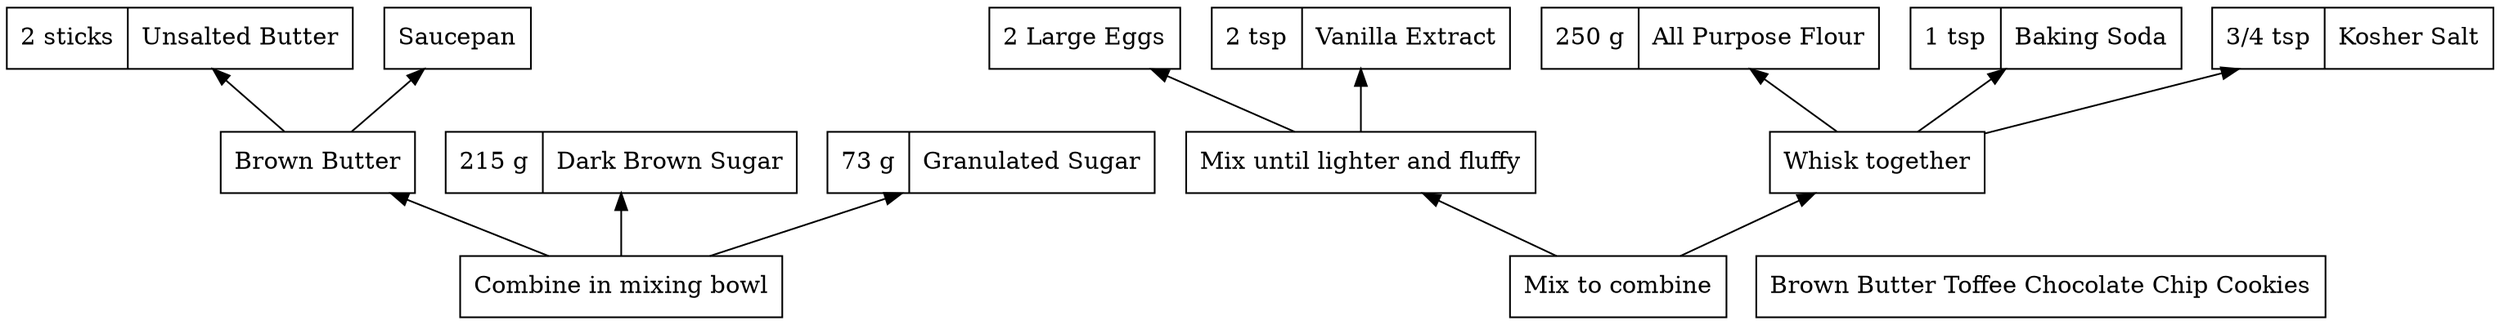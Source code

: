 digraph recipe {
  rankdir=BT;
  node [shape=record];
  butter [label="2 sticks|Unsalted Butter"];
  saucepan [type=diamond, label="Saucepan"];
  brown_butter [label="Brown Butter"];
  brown_butter -> butter;
  brown_butter -> saucepan;
  dark_brown_sugar [label="215 g|Dark Brown Sugar"];
  granulated_sugar [label="73 g|Granulated Sugar"];
  sugar_and_butter [label="Combine in mixing bowl"];
  sugar_and_butter -> dark_brown_sugar;
  sugar_and_butter -> granulated_sugar;
  sugar_and_butter -> brown_butter;
  eggs [label="2 Large Eggs"];
  vanilla [label="2 tsp|Vanilla Extract"];
  wet_ingredients [label="Mix until lighter and fluffy"];
  wet_ingredients -> eggs;
  wet_ingredients -> vanilla;
  ap_flour [label="250 g|All Purpose Flour"];
  baking_soda [label="1 tsp|Baking Soda"];
  kosher_salt [label="3/4 tsp|Kosher Salt"];
  dry_ingredients [label="Whisk together"];
  dry_ingredients -> ap_flour;
  dry_ingredients -> baking_soda;
  dry_ingredients -> kosher_salt;
  dough [label="Mix to combine"];
  dough -> dry_ingredients;
  dough -> wet_ingredients;
  cookies [label="Brown Butter Toffee Chocolate Chip Cookies"];
}
